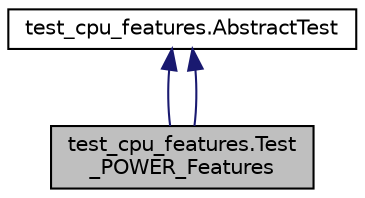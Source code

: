 digraph "test_cpu_features.Test_POWER_Features"
{
 // LATEX_PDF_SIZE
  edge [fontname="Helvetica",fontsize="10",labelfontname="Helvetica",labelfontsize="10"];
  node [fontname="Helvetica",fontsize="10",shape=record];
  Node1 [label="test_cpu_features.Test\l_POWER_Features",height=0.2,width=0.4,color="black", fillcolor="grey75", style="filled", fontcolor="black",tooltip=" "];
  Node2 -> Node1 [dir="back",color="midnightblue",fontsize="10",style="solid",fontname="Helvetica"];
  Node2 [label="test_cpu_features.AbstractTest",height=0.2,width=0.4,color="black", fillcolor="white", style="filled",URL="$classtest__cpu__features_1_1AbstractTest.html",tooltip=" "];
  Node2 -> Node1 [dir="back",color="midnightblue",fontsize="10",style="solid",fontname="Helvetica"];
}
